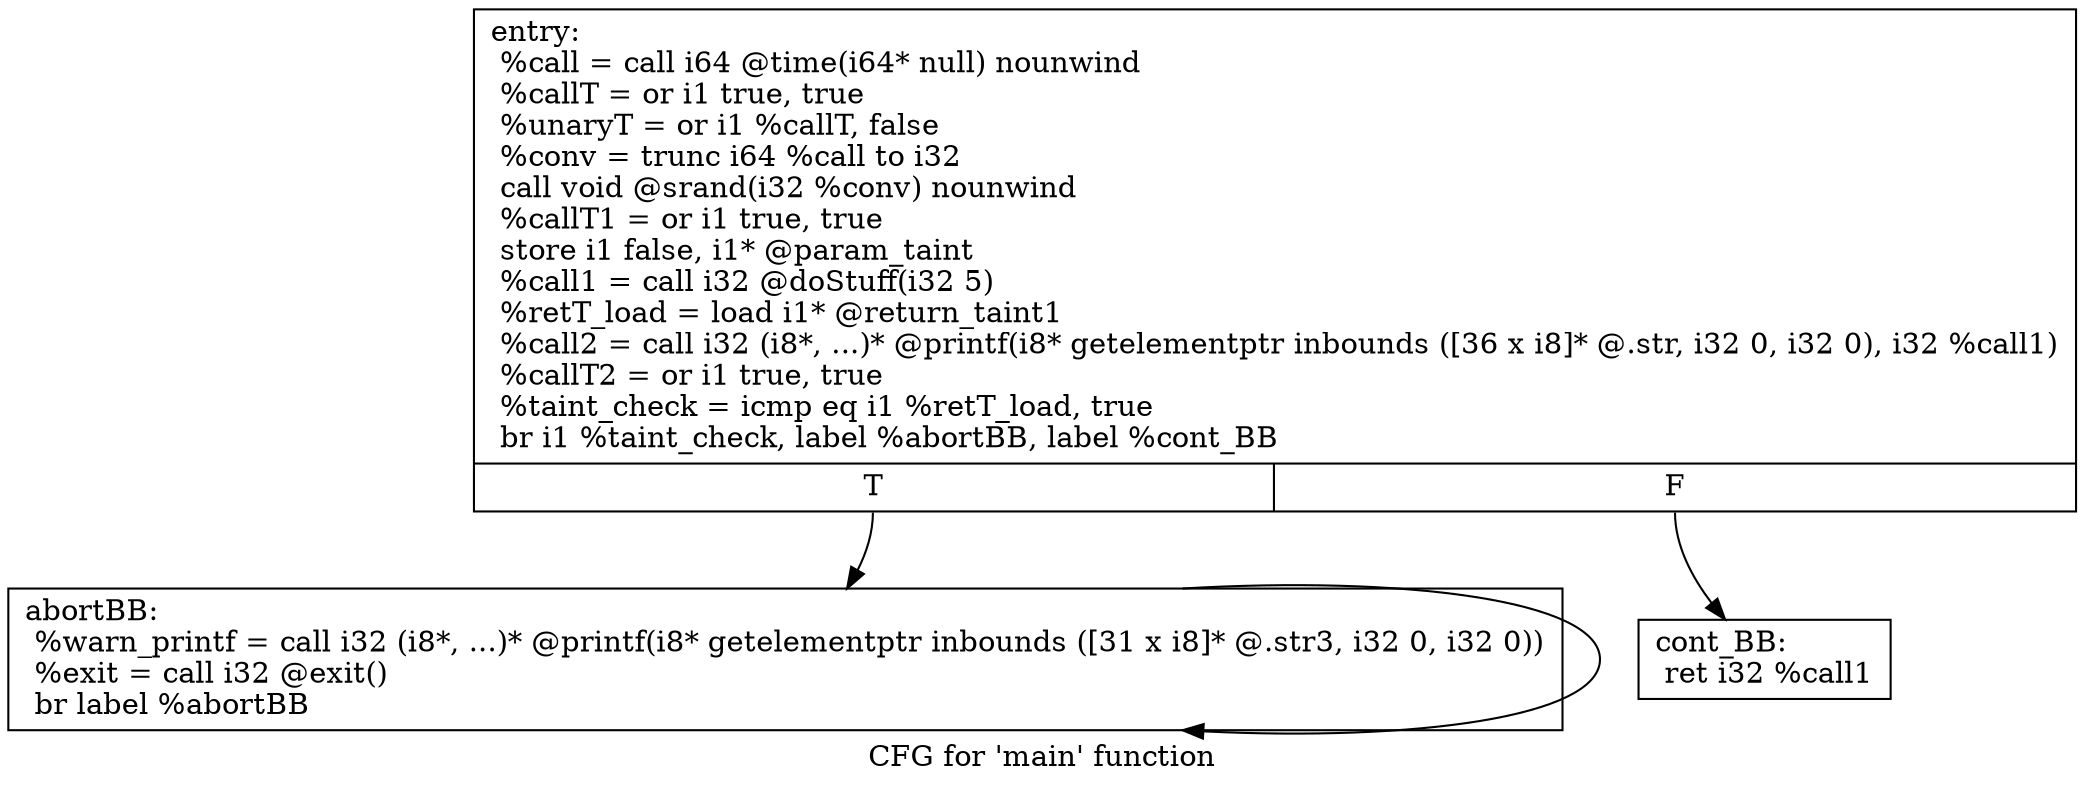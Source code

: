 digraph "CFG for 'main' function" {
	label="CFG for 'main' function";

	Node0x180fd40 [shape=record,label="{entry:\l  %call = call i64 @time(i64* null) nounwind\l  %callT = or i1 true, true\l  %unaryT = or i1 %callT, false\l  %conv = trunc i64 %call to i32\l  call void @srand(i32 %conv) nounwind\l  %callT1 = or i1 true, true\l  store i1 false, i1* @param_taint\l  %call1 = call i32 @doStuff(i32 5)\l  %retT_load = load i1* @return_taint1\l  %call2 = call i32 (i8*, ...)* @printf(i8* getelementptr inbounds ([36 x i8]* @.str, i32 0, i32 0), i32 %call1)\l  %callT2 = or i1 true, true\l  %taint_check = icmp eq i1 %retT_load, true\l  br i1 %taint_check, label %abortBB, label %cont_BB\l|{<s0>T|<s1>F}}"];
	Node0x180fd40:s0 -> Node0x180fe00;
	Node0x180fd40:s1 -> Node0x180fda0;
	Node0x180fda0 [shape=record,label="{cont_BB:                                          \l  ret i32 %call1\l}"];
	Node0x180fe00 [shape=record,label="{abortBB:                                          \l  %warn_printf = call i32 (i8*, ...)* @printf(i8* getelementptr inbounds ([31 x i8]* @.str3, i32 0, i32 0))\l  %exit = call i32 @exit()\l  br label %abortBB\l}"];
	Node0x180fe00 -> Node0x180fe00;
}
